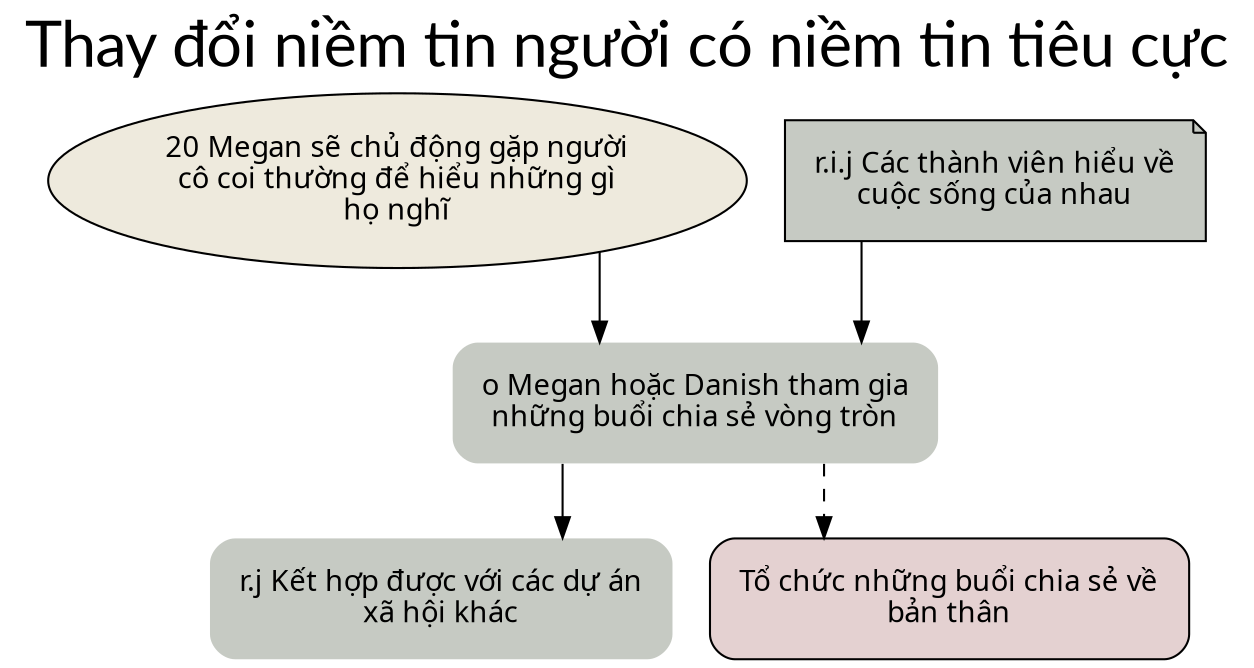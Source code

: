 digraph branch_o{
splines=ortho;
			overlap=false
		style=rounded
		// ranksep="0.4";
		label="Thay đổi niềm tin người có niềm tin tiêu cực";
		sep=10
		fontsize = 30
		labelloc="t";
		fontname="Lato";
//NODES
//====================


node [ shape=plaintext style="filled, rounded" fontname="SVN-Avo" margin=0.2 fillcolor="#c6cac3" ] //Reset style

//All masterGraph nodes

node [ shape=plaintext style="filled, rounded" fontname="SVN-Avo" margin=0.2 fillcolor="#c6cac3" ]

node [ shape=plaintext style="filled, rounded" fontname="SVN-Avo" margin=0.2 fillcolor="#c6cac3" ] //Reset style

//All branch_20 nodes

node [ shape=oval margin=0.1 fillcolor="#EEEADD" style="filled, rounded" ]
"20 Megan sẽ chủ động gặp người cô coi thường để hiểu những gì họ nghĩ" [ label = "20 Megan sẽ chủ động gặp người\ncô coi thường để hiểu những gì\nhọ nghĩ" ] 

node [ shape=plaintext style="filled, rounded" fontname="SVN-Avo" margin=0.2 fillcolor="#c6cac3" ] //Reset style

//All Mục tiêu nodes
"r.j Kết hợp được với các dự án xã hội khác" [ label = "r.j Kết hợp được với các dự án\nxã hội khác" ] 
"r.j Kết hợp được với các dự án xã hội khác" [ label = "r.j Kết hợp được với các dự án\nxã hội khác" ] 
"r.j Kết hợp được với các dự án xã hội khác" [ label = "r.j Kết hợp được với các dự án\nxã hội khác" ] 
"20 Megan sẽ chủ động gặp người cô coi thường để hiểu những gì họ nghĩ" [ label = "20 Megan sẽ chủ động gặp người\ncô coi thường để hiểu những gì\nhọ nghĩ" ] 

node [ shape=plaintext style="filled, rounded" fontname="SVN-Avo" margin=0.2 fillcolor="#c6cac3" ] //Reset style

//All Ý tưởng tốt hơn nodes

node [ shape=box3d style="filled, rounded" fillcolor="#D1E4DD" ]

node [ shape=plaintext style="filled, rounded" fontname="SVN-Avo" margin=0.2 fillcolor="#c6cac3" ] //Reset style

//All Yếu tố hỗ trợ nodes

node [ shape=note style=filled ]
"r.i.j Các thành viên hiểu về cuộc sống của nhau" [ label = "r.i.j Các thành viên hiểu về\ncuộc sống của nhau" ] 
"r.i.j Các thành viên hiểu về cuộc sống của nhau" [ label = "r.i.j Các thành viên hiểu về\ncuộc sống của nhau" ] 
"r.j Kết hợp được với các dự án xã hội khác" [ label = "r.j Kết hợp được với các dự án\nxã hội khác" ] 
"r.j Kết hợp được với các dự án xã hội khác" [ label = "r.j Kết hợp được với các dự án\nxã hội khác" ] 
"r.j Kết hợp được với các dự án xã hội khác" [ label = "r.j Kết hợp được với các dự án\nxã hội khác" ] 

node [ shape=plaintext style="filled, rounded" fontname="SVN-Avo" margin=0.2 fillcolor="#c6cac3" ] //Reset style

//All Tham khảo nodes

node [ shape=plain fillcolor=white ]

node [ shape=plaintext style="filled, rounded" fontname="SVN-Avo" margin=0.2 fillcolor="#c6cac3" ] //Reset style

//All Hoạt động nodes

node [ fillcolor="#E4D1D1" shape=polygon ]
"Tổ chức những buổi chia sẻ về bản thân" [ label = "Tổ chức những buổi chia sẻ về\nbản thân" ] 
"Tổ chức những buổi chia sẻ về bản thân" [ label = "Tổ chức những buổi chia sẻ về\nbản thân" ] 

node [ shape=plaintext style="filled, rounded" fontname="SVN-Avo" margin=0.2 fillcolor="#c6cac3" ] //Reset style

//All branch_1a nodes

node [ shape=plaintext style="filled, rounded" fontname="SVN-Avo" margin=0.2 fillcolor="#c6cac3" ] //Reset style

//All branch_1b nodes

node [ shape=plaintext style="filled, rounded" fontname="SVN-Avo" margin=0.2 fillcolor="#c6cac3" ] //Reset style

//All branch_i nodes

node [ shape=plaintext style="filled, rounded" fontname="SVN-Avo" margin=0.2 fillcolor="#c6cac3" ] //Reset style

//All branch_j nodes

node [ shape=plaintext style="filled, rounded" fontname="SVN-Avo" margin=0.2 fillcolor="#c6cac3" ] //Reset style

//All branch_k nodes

node [ shape=plaintext style="filled, rounded" fontname="SVN-Avo" margin=0.2 fillcolor="#c6cac3" ] //Reset style

//All branch_l nodes

node [ shape=plaintext style="filled, rounded" fontname="SVN-Avo" margin=0.2 fillcolor="#c6cac3" ] //Reset style

//All branch_m nodes

node [ shape=plaintext style="filled, rounded" fontname="SVN-Avo" margin=0.2 fillcolor="#c6cac3" ] //Reset style

//All branch_n nodes

node [ shape=plaintext style="filled, rounded" fontname="SVN-Avo" margin=0.2 fillcolor="#c6cac3" ] //Reset style

//All branch_o nodes
"o Megan hoặc Danish tham gia những buổi chia sẻ vòng tròn" [ label = "o Megan hoặc Danish tham gia\nnhững buổi chia sẻ vòng tròn" ] 
"o Megan hoặc Danish tham gia những buổi chia sẻ vòng tròn" [ label = "o Megan hoặc Danish tham gia\nnhững buổi chia sẻ vòng tròn" ] 

node [ shape=plaintext style="filled, rounded" fontname="SVN-Avo" margin=0.2 fillcolor="#c6cac3" ] //Reset style

//All branch_p nodes

node [ shape=plaintext style="filled, rounded" fontname="SVN-Avo" margin=0.2 fillcolor="#c6cac3" ] //Reset style

//All branch_q nodes

node [ shape=plaintext style="filled, rounded" fontname="SVN-Avo" margin=0.2 fillcolor="#c6cac3" ] //Reset style

//All branch_r nodes
"r.i.j Các thành viên hiểu về cuộc sống của nhau" [ label = "r.i.j Các thành viên hiểu về\ncuộc sống của nhau" ] 
"r.i.j Các thành viên hiểu về cuộc sống của nhau" [ label = "r.i.j Các thành viên hiểu về\ncuộc sống của nhau" ] 
"r.j Kết hợp được với các dự án xã hội khác" [ label = "r.j Kết hợp được với các dự án\nxã hội khác" ] 
"r.j Kết hợp được với các dự án xã hội khác" [ label = "r.j Kết hợp được với các dự án\nxã hội khác" ] 
"r.j Kết hợp được với các dự án xã hội khác" [ label = "r.j Kết hợp được với các dự án\nxã hội khác" ] 
"r.j Kết hợp được với các dự án xã hội khác" [ label = "r.j Kết hợp được với các dự án\nxã hội khác" ] 
"r.j Kết hợp được với các dự án xã hội khác" [ label = "r.j Kết hợp được với các dự án\nxã hội khác" ] 
"r.j Kết hợp được với các dự án xã hội khác" [ label = "r.j Kết hợp được với các dự án\nxã hội khác" ] 


//EDGES
//====================

edge [ penwidth=1 ] //Reset style

//All masterGraph edges

edge [ penwidth=1 ]

edge [ penwidth=1 ] //Reset style

//All Mục tiêu edges
"o Megan hoặc Danish tham gia những buổi chia sẻ vòng tròn" -> "r.j Kết hợp được với các dự án xã hội khác"

edge [ penwidth=1 ] //Reset style

//All Đi chung edges

edge [ penwidth=1 ] //Reset style

//All Ý tưởng tốt hơn edges

edge [ penwidth=1 ] //Reset style

//All Yếu tố hỗ trợ edges
"r.i.j Các thành viên hiểu về cuộc sống của nhau" -> "o Megan hoặc Danish tham gia những buổi chia sẻ vòng tròn"
"20 Megan sẽ chủ động gặp người cô coi thường để hiểu những gì họ nghĩ" -> "o Megan hoặc Danish tham gia những buổi chia sẻ vòng tròn"

edge [ penwidth=1 ] //Reset style

//All Tham khảo edges

edge [ style=dashed ]

edge [ penwidth=1 ] //Reset style

//All Hoạt động edges
"o Megan hoặc Danish tham gia những buổi chia sẻ vòng tròn" -> "Tổ chức những buổi chia sẻ về bản thân"

}